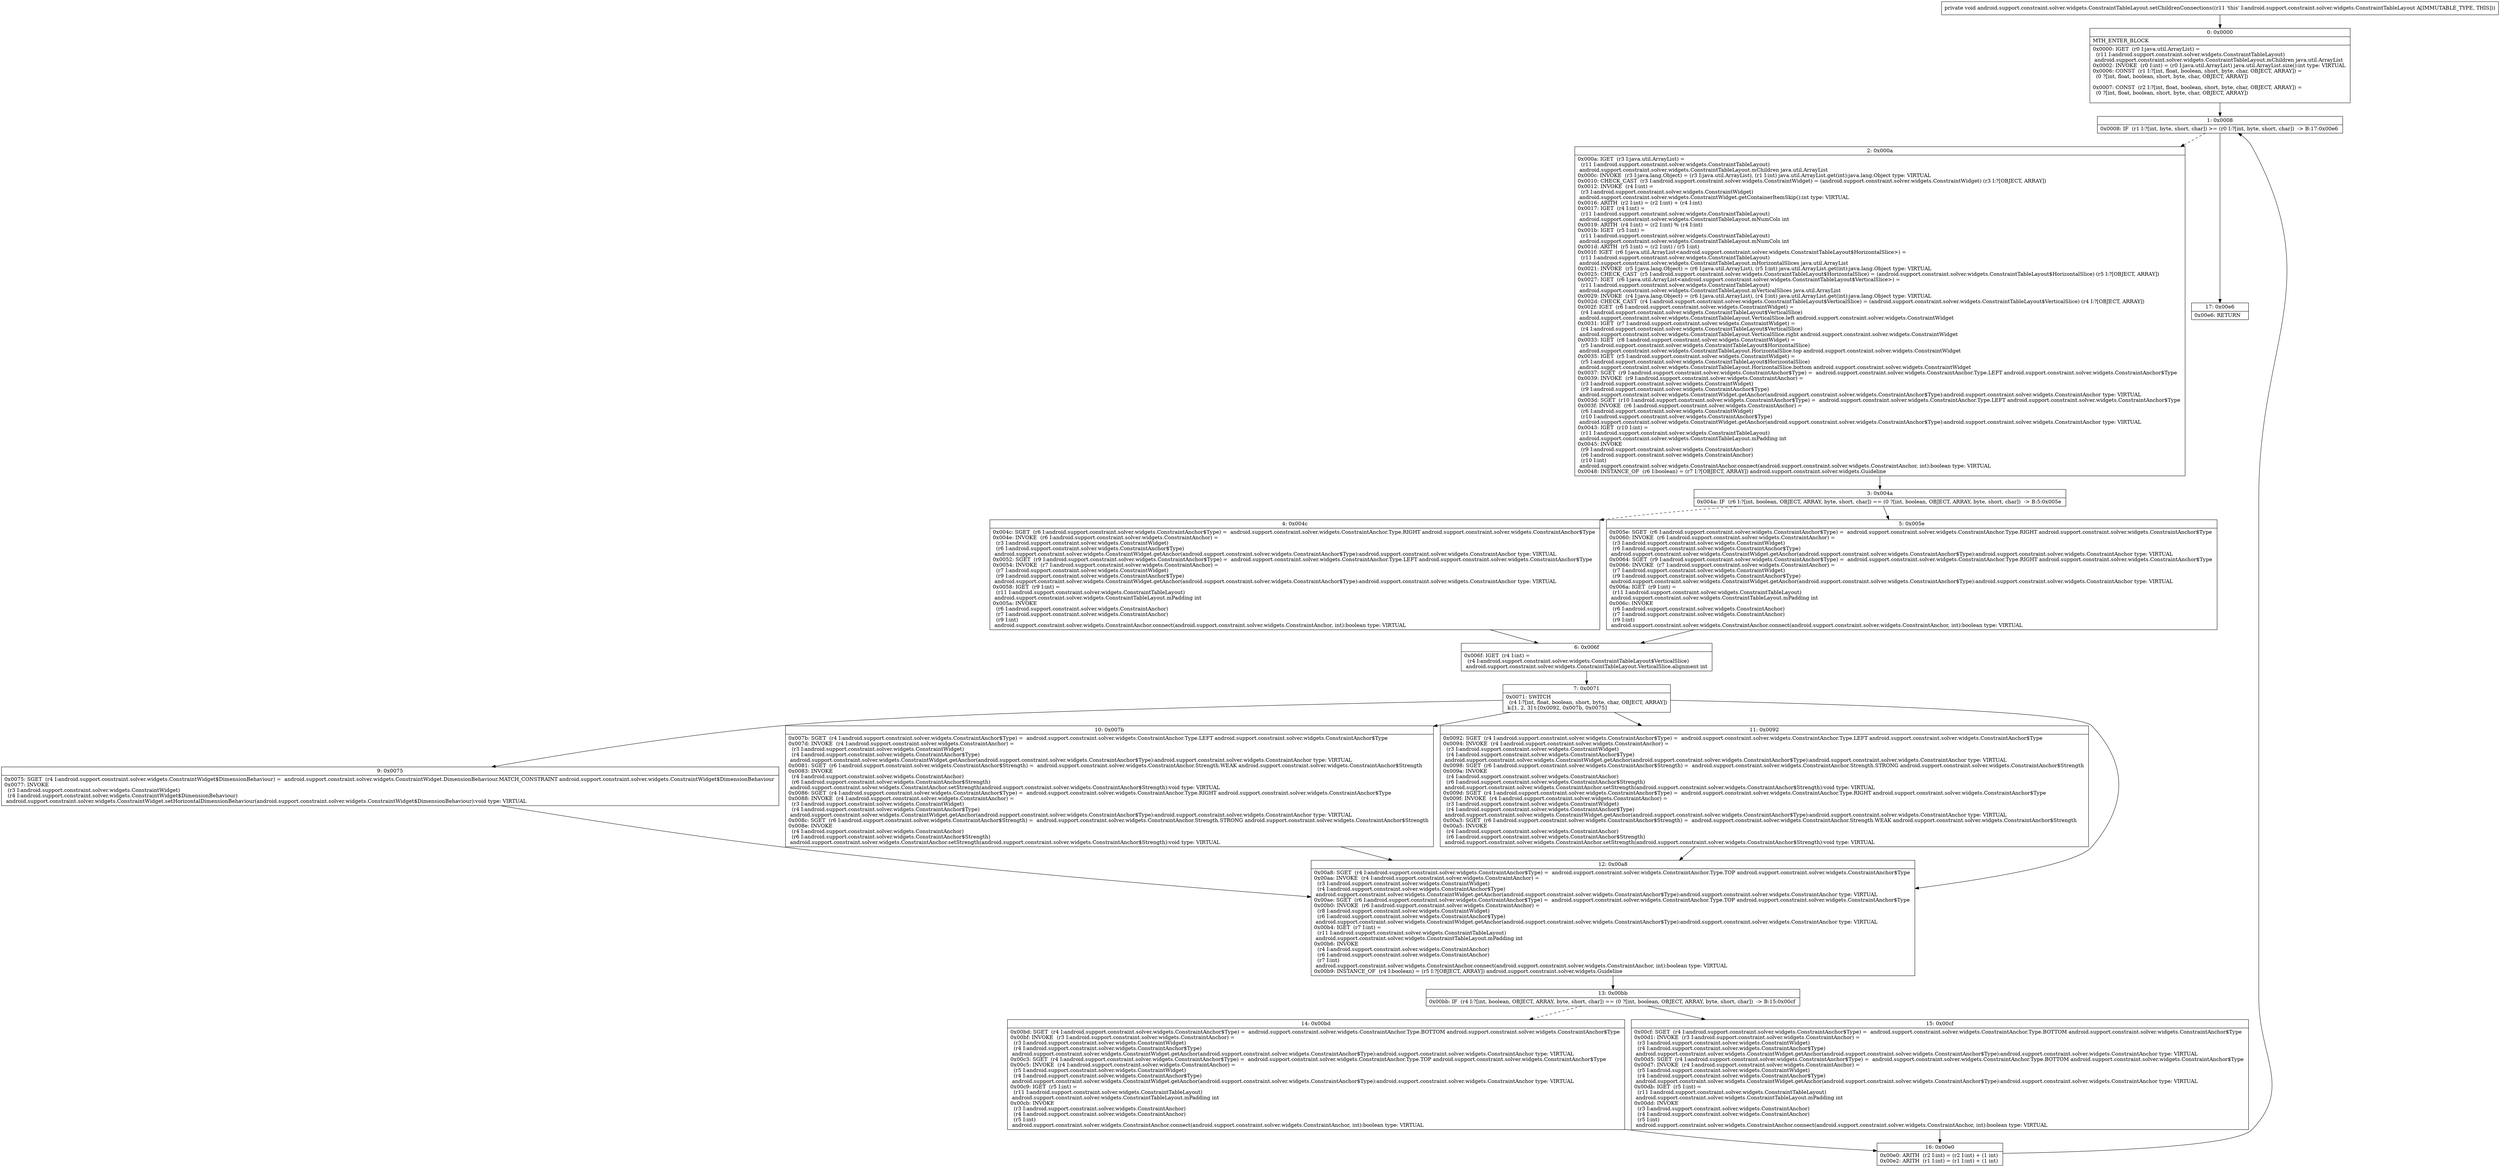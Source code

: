digraph "CFG forandroid.support.constraint.solver.widgets.ConstraintTableLayout.setChildrenConnections()V" {
Node_0 [shape=record,label="{0\:\ 0x0000|MTH_ENTER_BLOCK\l|0x0000: IGET  (r0 I:java.util.ArrayList) = \l  (r11 I:android.support.constraint.solver.widgets.ConstraintTableLayout)\l android.support.constraint.solver.widgets.ConstraintTableLayout.mChildren java.util.ArrayList \l0x0002: INVOKE  (r0 I:int) = (r0 I:java.util.ArrayList) java.util.ArrayList.size():int type: VIRTUAL \l0x0006: CONST  (r1 I:?[int, float, boolean, short, byte, char, OBJECT, ARRAY]) = \l  (0 ?[int, float, boolean, short, byte, char, OBJECT, ARRAY])\l \l0x0007: CONST  (r2 I:?[int, float, boolean, short, byte, char, OBJECT, ARRAY]) = \l  (0 ?[int, float, boolean, short, byte, char, OBJECT, ARRAY])\l \l}"];
Node_1 [shape=record,label="{1\:\ 0x0008|0x0008: IF  (r1 I:?[int, byte, short, char]) \>= (r0 I:?[int, byte, short, char])  \-\> B:17:0x00e6 \l}"];
Node_2 [shape=record,label="{2\:\ 0x000a|0x000a: IGET  (r3 I:java.util.ArrayList) = \l  (r11 I:android.support.constraint.solver.widgets.ConstraintTableLayout)\l android.support.constraint.solver.widgets.ConstraintTableLayout.mChildren java.util.ArrayList \l0x000c: INVOKE  (r3 I:java.lang.Object) = (r3 I:java.util.ArrayList), (r1 I:int) java.util.ArrayList.get(int):java.lang.Object type: VIRTUAL \l0x0010: CHECK_CAST  (r3 I:android.support.constraint.solver.widgets.ConstraintWidget) = (android.support.constraint.solver.widgets.ConstraintWidget) (r3 I:?[OBJECT, ARRAY]) \l0x0012: INVOKE  (r4 I:int) = \l  (r3 I:android.support.constraint.solver.widgets.ConstraintWidget)\l android.support.constraint.solver.widgets.ConstraintWidget.getContainerItemSkip():int type: VIRTUAL \l0x0016: ARITH  (r2 I:int) = (r2 I:int) + (r4 I:int) \l0x0017: IGET  (r4 I:int) = \l  (r11 I:android.support.constraint.solver.widgets.ConstraintTableLayout)\l android.support.constraint.solver.widgets.ConstraintTableLayout.mNumCols int \l0x0019: ARITH  (r4 I:int) = (r2 I:int) % (r4 I:int) \l0x001b: IGET  (r5 I:int) = \l  (r11 I:android.support.constraint.solver.widgets.ConstraintTableLayout)\l android.support.constraint.solver.widgets.ConstraintTableLayout.mNumCols int \l0x001d: ARITH  (r5 I:int) = (r2 I:int) \/ (r5 I:int) \l0x001f: IGET  (r6 I:java.util.ArrayList\<android.support.constraint.solver.widgets.ConstraintTableLayout$HorizontalSlice\>) = \l  (r11 I:android.support.constraint.solver.widgets.ConstraintTableLayout)\l android.support.constraint.solver.widgets.ConstraintTableLayout.mHorizontalSlices java.util.ArrayList \l0x0021: INVOKE  (r5 I:java.lang.Object) = (r6 I:java.util.ArrayList), (r5 I:int) java.util.ArrayList.get(int):java.lang.Object type: VIRTUAL \l0x0025: CHECK_CAST  (r5 I:android.support.constraint.solver.widgets.ConstraintTableLayout$HorizontalSlice) = (android.support.constraint.solver.widgets.ConstraintTableLayout$HorizontalSlice) (r5 I:?[OBJECT, ARRAY]) \l0x0027: IGET  (r6 I:java.util.ArrayList\<android.support.constraint.solver.widgets.ConstraintTableLayout$VerticalSlice\>) = \l  (r11 I:android.support.constraint.solver.widgets.ConstraintTableLayout)\l android.support.constraint.solver.widgets.ConstraintTableLayout.mVerticalSlices java.util.ArrayList \l0x0029: INVOKE  (r4 I:java.lang.Object) = (r6 I:java.util.ArrayList), (r4 I:int) java.util.ArrayList.get(int):java.lang.Object type: VIRTUAL \l0x002d: CHECK_CAST  (r4 I:android.support.constraint.solver.widgets.ConstraintTableLayout$VerticalSlice) = (android.support.constraint.solver.widgets.ConstraintTableLayout$VerticalSlice) (r4 I:?[OBJECT, ARRAY]) \l0x002f: IGET  (r6 I:android.support.constraint.solver.widgets.ConstraintWidget) = \l  (r4 I:android.support.constraint.solver.widgets.ConstraintTableLayout$VerticalSlice)\l android.support.constraint.solver.widgets.ConstraintTableLayout.VerticalSlice.left android.support.constraint.solver.widgets.ConstraintWidget \l0x0031: IGET  (r7 I:android.support.constraint.solver.widgets.ConstraintWidget) = \l  (r4 I:android.support.constraint.solver.widgets.ConstraintTableLayout$VerticalSlice)\l android.support.constraint.solver.widgets.ConstraintTableLayout.VerticalSlice.right android.support.constraint.solver.widgets.ConstraintWidget \l0x0033: IGET  (r8 I:android.support.constraint.solver.widgets.ConstraintWidget) = \l  (r5 I:android.support.constraint.solver.widgets.ConstraintTableLayout$HorizontalSlice)\l android.support.constraint.solver.widgets.ConstraintTableLayout.HorizontalSlice.top android.support.constraint.solver.widgets.ConstraintWidget \l0x0035: IGET  (r5 I:android.support.constraint.solver.widgets.ConstraintWidget) = \l  (r5 I:android.support.constraint.solver.widgets.ConstraintTableLayout$HorizontalSlice)\l android.support.constraint.solver.widgets.ConstraintTableLayout.HorizontalSlice.bottom android.support.constraint.solver.widgets.ConstraintWidget \l0x0037: SGET  (r9 I:android.support.constraint.solver.widgets.ConstraintAnchor$Type) =  android.support.constraint.solver.widgets.ConstraintAnchor.Type.LEFT android.support.constraint.solver.widgets.ConstraintAnchor$Type \l0x0039: INVOKE  (r9 I:android.support.constraint.solver.widgets.ConstraintAnchor) = \l  (r3 I:android.support.constraint.solver.widgets.ConstraintWidget)\l  (r9 I:android.support.constraint.solver.widgets.ConstraintAnchor$Type)\l android.support.constraint.solver.widgets.ConstraintWidget.getAnchor(android.support.constraint.solver.widgets.ConstraintAnchor$Type):android.support.constraint.solver.widgets.ConstraintAnchor type: VIRTUAL \l0x003d: SGET  (r10 I:android.support.constraint.solver.widgets.ConstraintAnchor$Type) =  android.support.constraint.solver.widgets.ConstraintAnchor.Type.LEFT android.support.constraint.solver.widgets.ConstraintAnchor$Type \l0x003f: INVOKE  (r6 I:android.support.constraint.solver.widgets.ConstraintAnchor) = \l  (r6 I:android.support.constraint.solver.widgets.ConstraintWidget)\l  (r10 I:android.support.constraint.solver.widgets.ConstraintAnchor$Type)\l android.support.constraint.solver.widgets.ConstraintWidget.getAnchor(android.support.constraint.solver.widgets.ConstraintAnchor$Type):android.support.constraint.solver.widgets.ConstraintAnchor type: VIRTUAL \l0x0043: IGET  (r10 I:int) = \l  (r11 I:android.support.constraint.solver.widgets.ConstraintTableLayout)\l android.support.constraint.solver.widgets.ConstraintTableLayout.mPadding int \l0x0045: INVOKE  \l  (r9 I:android.support.constraint.solver.widgets.ConstraintAnchor)\l  (r6 I:android.support.constraint.solver.widgets.ConstraintAnchor)\l  (r10 I:int)\l android.support.constraint.solver.widgets.ConstraintAnchor.connect(android.support.constraint.solver.widgets.ConstraintAnchor, int):boolean type: VIRTUAL \l0x0048: INSTANCE_OF  (r6 I:boolean) = (r7 I:?[OBJECT, ARRAY]) android.support.constraint.solver.widgets.Guideline \l}"];
Node_3 [shape=record,label="{3\:\ 0x004a|0x004a: IF  (r6 I:?[int, boolean, OBJECT, ARRAY, byte, short, char]) == (0 ?[int, boolean, OBJECT, ARRAY, byte, short, char])  \-\> B:5:0x005e \l}"];
Node_4 [shape=record,label="{4\:\ 0x004c|0x004c: SGET  (r6 I:android.support.constraint.solver.widgets.ConstraintAnchor$Type) =  android.support.constraint.solver.widgets.ConstraintAnchor.Type.RIGHT android.support.constraint.solver.widgets.ConstraintAnchor$Type \l0x004e: INVOKE  (r6 I:android.support.constraint.solver.widgets.ConstraintAnchor) = \l  (r3 I:android.support.constraint.solver.widgets.ConstraintWidget)\l  (r6 I:android.support.constraint.solver.widgets.ConstraintAnchor$Type)\l android.support.constraint.solver.widgets.ConstraintWidget.getAnchor(android.support.constraint.solver.widgets.ConstraintAnchor$Type):android.support.constraint.solver.widgets.ConstraintAnchor type: VIRTUAL \l0x0052: SGET  (r9 I:android.support.constraint.solver.widgets.ConstraintAnchor$Type) =  android.support.constraint.solver.widgets.ConstraintAnchor.Type.LEFT android.support.constraint.solver.widgets.ConstraintAnchor$Type \l0x0054: INVOKE  (r7 I:android.support.constraint.solver.widgets.ConstraintAnchor) = \l  (r7 I:android.support.constraint.solver.widgets.ConstraintWidget)\l  (r9 I:android.support.constraint.solver.widgets.ConstraintAnchor$Type)\l android.support.constraint.solver.widgets.ConstraintWidget.getAnchor(android.support.constraint.solver.widgets.ConstraintAnchor$Type):android.support.constraint.solver.widgets.ConstraintAnchor type: VIRTUAL \l0x0058: IGET  (r9 I:int) = \l  (r11 I:android.support.constraint.solver.widgets.ConstraintTableLayout)\l android.support.constraint.solver.widgets.ConstraintTableLayout.mPadding int \l0x005a: INVOKE  \l  (r6 I:android.support.constraint.solver.widgets.ConstraintAnchor)\l  (r7 I:android.support.constraint.solver.widgets.ConstraintAnchor)\l  (r9 I:int)\l android.support.constraint.solver.widgets.ConstraintAnchor.connect(android.support.constraint.solver.widgets.ConstraintAnchor, int):boolean type: VIRTUAL \l}"];
Node_5 [shape=record,label="{5\:\ 0x005e|0x005e: SGET  (r6 I:android.support.constraint.solver.widgets.ConstraintAnchor$Type) =  android.support.constraint.solver.widgets.ConstraintAnchor.Type.RIGHT android.support.constraint.solver.widgets.ConstraintAnchor$Type \l0x0060: INVOKE  (r6 I:android.support.constraint.solver.widgets.ConstraintAnchor) = \l  (r3 I:android.support.constraint.solver.widgets.ConstraintWidget)\l  (r6 I:android.support.constraint.solver.widgets.ConstraintAnchor$Type)\l android.support.constraint.solver.widgets.ConstraintWidget.getAnchor(android.support.constraint.solver.widgets.ConstraintAnchor$Type):android.support.constraint.solver.widgets.ConstraintAnchor type: VIRTUAL \l0x0064: SGET  (r9 I:android.support.constraint.solver.widgets.ConstraintAnchor$Type) =  android.support.constraint.solver.widgets.ConstraintAnchor.Type.RIGHT android.support.constraint.solver.widgets.ConstraintAnchor$Type \l0x0066: INVOKE  (r7 I:android.support.constraint.solver.widgets.ConstraintAnchor) = \l  (r7 I:android.support.constraint.solver.widgets.ConstraintWidget)\l  (r9 I:android.support.constraint.solver.widgets.ConstraintAnchor$Type)\l android.support.constraint.solver.widgets.ConstraintWidget.getAnchor(android.support.constraint.solver.widgets.ConstraintAnchor$Type):android.support.constraint.solver.widgets.ConstraintAnchor type: VIRTUAL \l0x006a: IGET  (r9 I:int) = \l  (r11 I:android.support.constraint.solver.widgets.ConstraintTableLayout)\l android.support.constraint.solver.widgets.ConstraintTableLayout.mPadding int \l0x006c: INVOKE  \l  (r6 I:android.support.constraint.solver.widgets.ConstraintAnchor)\l  (r7 I:android.support.constraint.solver.widgets.ConstraintAnchor)\l  (r9 I:int)\l android.support.constraint.solver.widgets.ConstraintAnchor.connect(android.support.constraint.solver.widgets.ConstraintAnchor, int):boolean type: VIRTUAL \l}"];
Node_6 [shape=record,label="{6\:\ 0x006f|0x006f: IGET  (r4 I:int) = \l  (r4 I:android.support.constraint.solver.widgets.ConstraintTableLayout$VerticalSlice)\l android.support.constraint.solver.widgets.ConstraintTableLayout.VerticalSlice.alignment int \l}"];
Node_7 [shape=record,label="{7\:\ 0x0071|0x0071: SWITCH  \l  (r4 I:?[int, float, boolean, short, byte, char, OBJECT, ARRAY])\l k:[1, 2, 3] t:[0x0092, 0x007b, 0x0075] \l}"];
Node_9 [shape=record,label="{9\:\ 0x0075|0x0075: SGET  (r4 I:android.support.constraint.solver.widgets.ConstraintWidget$DimensionBehaviour) =  android.support.constraint.solver.widgets.ConstraintWidget.DimensionBehaviour.MATCH_CONSTRAINT android.support.constraint.solver.widgets.ConstraintWidget$DimensionBehaviour \l0x0077: INVOKE  \l  (r3 I:android.support.constraint.solver.widgets.ConstraintWidget)\l  (r4 I:android.support.constraint.solver.widgets.ConstraintWidget$DimensionBehaviour)\l android.support.constraint.solver.widgets.ConstraintWidget.setHorizontalDimensionBehaviour(android.support.constraint.solver.widgets.ConstraintWidget$DimensionBehaviour):void type: VIRTUAL \l}"];
Node_10 [shape=record,label="{10\:\ 0x007b|0x007b: SGET  (r4 I:android.support.constraint.solver.widgets.ConstraintAnchor$Type) =  android.support.constraint.solver.widgets.ConstraintAnchor.Type.LEFT android.support.constraint.solver.widgets.ConstraintAnchor$Type \l0x007d: INVOKE  (r4 I:android.support.constraint.solver.widgets.ConstraintAnchor) = \l  (r3 I:android.support.constraint.solver.widgets.ConstraintWidget)\l  (r4 I:android.support.constraint.solver.widgets.ConstraintAnchor$Type)\l android.support.constraint.solver.widgets.ConstraintWidget.getAnchor(android.support.constraint.solver.widgets.ConstraintAnchor$Type):android.support.constraint.solver.widgets.ConstraintAnchor type: VIRTUAL \l0x0081: SGET  (r6 I:android.support.constraint.solver.widgets.ConstraintAnchor$Strength) =  android.support.constraint.solver.widgets.ConstraintAnchor.Strength.WEAK android.support.constraint.solver.widgets.ConstraintAnchor$Strength \l0x0083: INVOKE  \l  (r4 I:android.support.constraint.solver.widgets.ConstraintAnchor)\l  (r6 I:android.support.constraint.solver.widgets.ConstraintAnchor$Strength)\l android.support.constraint.solver.widgets.ConstraintAnchor.setStrength(android.support.constraint.solver.widgets.ConstraintAnchor$Strength):void type: VIRTUAL \l0x0086: SGET  (r4 I:android.support.constraint.solver.widgets.ConstraintAnchor$Type) =  android.support.constraint.solver.widgets.ConstraintAnchor.Type.RIGHT android.support.constraint.solver.widgets.ConstraintAnchor$Type \l0x0088: INVOKE  (r4 I:android.support.constraint.solver.widgets.ConstraintAnchor) = \l  (r3 I:android.support.constraint.solver.widgets.ConstraintWidget)\l  (r4 I:android.support.constraint.solver.widgets.ConstraintAnchor$Type)\l android.support.constraint.solver.widgets.ConstraintWidget.getAnchor(android.support.constraint.solver.widgets.ConstraintAnchor$Type):android.support.constraint.solver.widgets.ConstraintAnchor type: VIRTUAL \l0x008c: SGET  (r6 I:android.support.constraint.solver.widgets.ConstraintAnchor$Strength) =  android.support.constraint.solver.widgets.ConstraintAnchor.Strength.STRONG android.support.constraint.solver.widgets.ConstraintAnchor$Strength \l0x008e: INVOKE  \l  (r4 I:android.support.constraint.solver.widgets.ConstraintAnchor)\l  (r6 I:android.support.constraint.solver.widgets.ConstraintAnchor$Strength)\l android.support.constraint.solver.widgets.ConstraintAnchor.setStrength(android.support.constraint.solver.widgets.ConstraintAnchor$Strength):void type: VIRTUAL \l}"];
Node_11 [shape=record,label="{11\:\ 0x0092|0x0092: SGET  (r4 I:android.support.constraint.solver.widgets.ConstraintAnchor$Type) =  android.support.constraint.solver.widgets.ConstraintAnchor.Type.LEFT android.support.constraint.solver.widgets.ConstraintAnchor$Type \l0x0094: INVOKE  (r4 I:android.support.constraint.solver.widgets.ConstraintAnchor) = \l  (r3 I:android.support.constraint.solver.widgets.ConstraintWidget)\l  (r4 I:android.support.constraint.solver.widgets.ConstraintAnchor$Type)\l android.support.constraint.solver.widgets.ConstraintWidget.getAnchor(android.support.constraint.solver.widgets.ConstraintAnchor$Type):android.support.constraint.solver.widgets.ConstraintAnchor type: VIRTUAL \l0x0098: SGET  (r6 I:android.support.constraint.solver.widgets.ConstraintAnchor$Strength) =  android.support.constraint.solver.widgets.ConstraintAnchor.Strength.STRONG android.support.constraint.solver.widgets.ConstraintAnchor$Strength \l0x009a: INVOKE  \l  (r4 I:android.support.constraint.solver.widgets.ConstraintAnchor)\l  (r6 I:android.support.constraint.solver.widgets.ConstraintAnchor$Strength)\l android.support.constraint.solver.widgets.ConstraintAnchor.setStrength(android.support.constraint.solver.widgets.ConstraintAnchor$Strength):void type: VIRTUAL \l0x009d: SGET  (r4 I:android.support.constraint.solver.widgets.ConstraintAnchor$Type) =  android.support.constraint.solver.widgets.ConstraintAnchor.Type.RIGHT android.support.constraint.solver.widgets.ConstraintAnchor$Type \l0x009f: INVOKE  (r4 I:android.support.constraint.solver.widgets.ConstraintAnchor) = \l  (r3 I:android.support.constraint.solver.widgets.ConstraintWidget)\l  (r4 I:android.support.constraint.solver.widgets.ConstraintAnchor$Type)\l android.support.constraint.solver.widgets.ConstraintWidget.getAnchor(android.support.constraint.solver.widgets.ConstraintAnchor$Type):android.support.constraint.solver.widgets.ConstraintAnchor type: VIRTUAL \l0x00a3: SGET  (r6 I:android.support.constraint.solver.widgets.ConstraintAnchor$Strength) =  android.support.constraint.solver.widgets.ConstraintAnchor.Strength.WEAK android.support.constraint.solver.widgets.ConstraintAnchor$Strength \l0x00a5: INVOKE  \l  (r4 I:android.support.constraint.solver.widgets.ConstraintAnchor)\l  (r6 I:android.support.constraint.solver.widgets.ConstraintAnchor$Strength)\l android.support.constraint.solver.widgets.ConstraintAnchor.setStrength(android.support.constraint.solver.widgets.ConstraintAnchor$Strength):void type: VIRTUAL \l}"];
Node_12 [shape=record,label="{12\:\ 0x00a8|0x00a8: SGET  (r4 I:android.support.constraint.solver.widgets.ConstraintAnchor$Type) =  android.support.constraint.solver.widgets.ConstraintAnchor.Type.TOP android.support.constraint.solver.widgets.ConstraintAnchor$Type \l0x00aa: INVOKE  (r4 I:android.support.constraint.solver.widgets.ConstraintAnchor) = \l  (r3 I:android.support.constraint.solver.widgets.ConstraintWidget)\l  (r4 I:android.support.constraint.solver.widgets.ConstraintAnchor$Type)\l android.support.constraint.solver.widgets.ConstraintWidget.getAnchor(android.support.constraint.solver.widgets.ConstraintAnchor$Type):android.support.constraint.solver.widgets.ConstraintAnchor type: VIRTUAL \l0x00ae: SGET  (r6 I:android.support.constraint.solver.widgets.ConstraintAnchor$Type) =  android.support.constraint.solver.widgets.ConstraintAnchor.Type.TOP android.support.constraint.solver.widgets.ConstraintAnchor$Type \l0x00b0: INVOKE  (r6 I:android.support.constraint.solver.widgets.ConstraintAnchor) = \l  (r8 I:android.support.constraint.solver.widgets.ConstraintWidget)\l  (r6 I:android.support.constraint.solver.widgets.ConstraintAnchor$Type)\l android.support.constraint.solver.widgets.ConstraintWidget.getAnchor(android.support.constraint.solver.widgets.ConstraintAnchor$Type):android.support.constraint.solver.widgets.ConstraintAnchor type: VIRTUAL \l0x00b4: IGET  (r7 I:int) = \l  (r11 I:android.support.constraint.solver.widgets.ConstraintTableLayout)\l android.support.constraint.solver.widgets.ConstraintTableLayout.mPadding int \l0x00b6: INVOKE  \l  (r4 I:android.support.constraint.solver.widgets.ConstraintAnchor)\l  (r6 I:android.support.constraint.solver.widgets.ConstraintAnchor)\l  (r7 I:int)\l android.support.constraint.solver.widgets.ConstraintAnchor.connect(android.support.constraint.solver.widgets.ConstraintAnchor, int):boolean type: VIRTUAL \l0x00b9: INSTANCE_OF  (r4 I:boolean) = (r5 I:?[OBJECT, ARRAY]) android.support.constraint.solver.widgets.Guideline \l}"];
Node_13 [shape=record,label="{13\:\ 0x00bb|0x00bb: IF  (r4 I:?[int, boolean, OBJECT, ARRAY, byte, short, char]) == (0 ?[int, boolean, OBJECT, ARRAY, byte, short, char])  \-\> B:15:0x00cf \l}"];
Node_14 [shape=record,label="{14\:\ 0x00bd|0x00bd: SGET  (r4 I:android.support.constraint.solver.widgets.ConstraintAnchor$Type) =  android.support.constraint.solver.widgets.ConstraintAnchor.Type.BOTTOM android.support.constraint.solver.widgets.ConstraintAnchor$Type \l0x00bf: INVOKE  (r3 I:android.support.constraint.solver.widgets.ConstraintAnchor) = \l  (r3 I:android.support.constraint.solver.widgets.ConstraintWidget)\l  (r4 I:android.support.constraint.solver.widgets.ConstraintAnchor$Type)\l android.support.constraint.solver.widgets.ConstraintWidget.getAnchor(android.support.constraint.solver.widgets.ConstraintAnchor$Type):android.support.constraint.solver.widgets.ConstraintAnchor type: VIRTUAL \l0x00c3: SGET  (r4 I:android.support.constraint.solver.widgets.ConstraintAnchor$Type) =  android.support.constraint.solver.widgets.ConstraintAnchor.Type.TOP android.support.constraint.solver.widgets.ConstraintAnchor$Type \l0x00c5: INVOKE  (r4 I:android.support.constraint.solver.widgets.ConstraintAnchor) = \l  (r5 I:android.support.constraint.solver.widgets.ConstraintWidget)\l  (r4 I:android.support.constraint.solver.widgets.ConstraintAnchor$Type)\l android.support.constraint.solver.widgets.ConstraintWidget.getAnchor(android.support.constraint.solver.widgets.ConstraintAnchor$Type):android.support.constraint.solver.widgets.ConstraintAnchor type: VIRTUAL \l0x00c9: IGET  (r5 I:int) = \l  (r11 I:android.support.constraint.solver.widgets.ConstraintTableLayout)\l android.support.constraint.solver.widgets.ConstraintTableLayout.mPadding int \l0x00cb: INVOKE  \l  (r3 I:android.support.constraint.solver.widgets.ConstraintAnchor)\l  (r4 I:android.support.constraint.solver.widgets.ConstraintAnchor)\l  (r5 I:int)\l android.support.constraint.solver.widgets.ConstraintAnchor.connect(android.support.constraint.solver.widgets.ConstraintAnchor, int):boolean type: VIRTUAL \l}"];
Node_15 [shape=record,label="{15\:\ 0x00cf|0x00cf: SGET  (r4 I:android.support.constraint.solver.widgets.ConstraintAnchor$Type) =  android.support.constraint.solver.widgets.ConstraintAnchor.Type.BOTTOM android.support.constraint.solver.widgets.ConstraintAnchor$Type \l0x00d1: INVOKE  (r3 I:android.support.constraint.solver.widgets.ConstraintAnchor) = \l  (r3 I:android.support.constraint.solver.widgets.ConstraintWidget)\l  (r4 I:android.support.constraint.solver.widgets.ConstraintAnchor$Type)\l android.support.constraint.solver.widgets.ConstraintWidget.getAnchor(android.support.constraint.solver.widgets.ConstraintAnchor$Type):android.support.constraint.solver.widgets.ConstraintAnchor type: VIRTUAL \l0x00d5: SGET  (r4 I:android.support.constraint.solver.widgets.ConstraintAnchor$Type) =  android.support.constraint.solver.widgets.ConstraintAnchor.Type.BOTTOM android.support.constraint.solver.widgets.ConstraintAnchor$Type \l0x00d7: INVOKE  (r4 I:android.support.constraint.solver.widgets.ConstraintAnchor) = \l  (r5 I:android.support.constraint.solver.widgets.ConstraintWidget)\l  (r4 I:android.support.constraint.solver.widgets.ConstraintAnchor$Type)\l android.support.constraint.solver.widgets.ConstraintWidget.getAnchor(android.support.constraint.solver.widgets.ConstraintAnchor$Type):android.support.constraint.solver.widgets.ConstraintAnchor type: VIRTUAL \l0x00db: IGET  (r5 I:int) = \l  (r11 I:android.support.constraint.solver.widgets.ConstraintTableLayout)\l android.support.constraint.solver.widgets.ConstraintTableLayout.mPadding int \l0x00dd: INVOKE  \l  (r3 I:android.support.constraint.solver.widgets.ConstraintAnchor)\l  (r4 I:android.support.constraint.solver.widgets.ConstraintAnchor)\l  (r5 I:int)\l android.support.constraint.solver.widgets.ConstraintAnchor.connect(android.support.constraint.solver.widgets.ConstraintAnchor, int):boolean type: VIRTUAL \l}"];
Node_16 [shape=record,label="{16\:\ 0x00e0|0x00e0: ARITH  (r2 I:int) = (r2 I:int) + (1 int) \l0x00e2: ARITH  (r1 I:int) = (r1 I:int) + (1 int) \l}"];
Node_17 [shape=record,label="{17\:\ 0x00e6|0x00e6: RETURN   \l}"];
MethodNode[shape=record,label="{private void android.support.constraint.solver.widgets.ConstraintTableLayout.setChildrenConnections((r11 'this' I:android.support.constraint.solver.widgets.ConstraintTableLayout A[IMMUTABLE_TYPE, THIS])) }"];
MethodNode -> Node_0;
Node_0 -> Node_1;
Node_1 -> Node_2[style=dashed];
Node_1 -> Node_17;
Node_2 -> Node_3;
Node_3 -> Node_4[style=dashed];
Node_3 -> Node_5;
Node_4 -> Node_6;
Node_5 -> Node_6;
Node_6 -> Node_7;
Node_7 -> Node_9;
Node_7 -> Node_10;
Node_7 -> Node_11;
Node_7 -> Node_12;
Node_9 -> Node_12;
Node_10 -> Node_12;
Node_11 -> Node_12;
Node_12 -> Node_13;
Node_13 -> Node_14[style=dashed];
Node_13 -> Node_15;
Node_14 -> Node_16;
Node_15 -> Node_16;
Node_16 -> Node_1;
}

